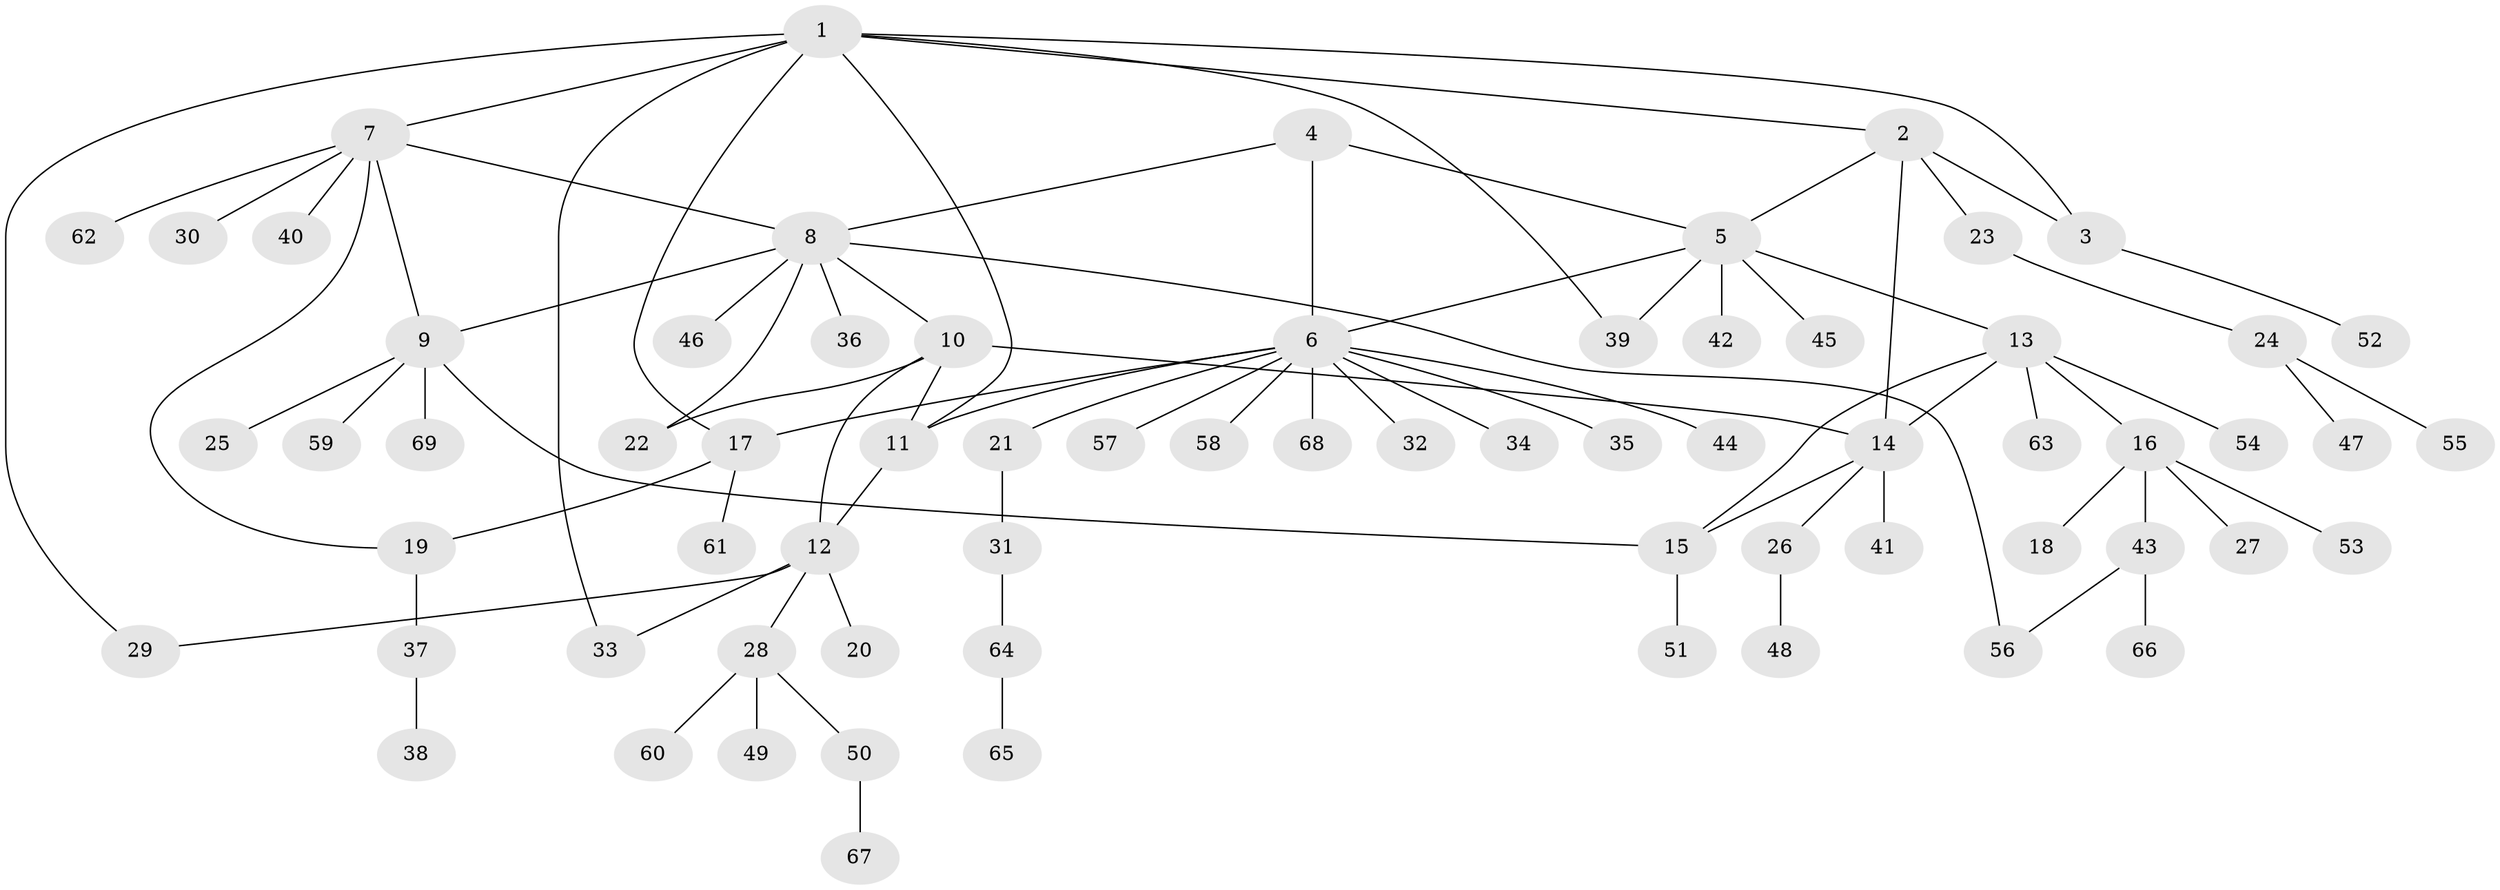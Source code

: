 // Generated by graph-tools (version 1.1) at 2025/16/03/09/25 04:16:02]
// undirected, 69 vertices, 86 edges
graph export_dot {
graph [start="1"]
  node [color=gray90,style=filled];
  1;
  2;
  3;
  4;
  5;
  6;
  7;
  8;
  9;
  10;
  11;
  12;
  13;
  14;
  15;
  16;
  17;
  18;
  19;
  20;
  21;
  22;
  23;
  24;
  25;
  26;
  27;
  28;
  29;
  30;
  31;
  32;
  33;
  34;
  35;
  36;
  37;
  38;
  39;
  40;
  41;
  42;
  43;
  44;
  45;
  46;
  47;
  48;
  49;
  50;
  51;
  52;
  53;
  54;
  55;
  56;
  57;
  58;
  59;
  60;
  61;
  62;
  63;
  64;
  65;
  66;
  67;
  68;
  69;
  1 -- 2;
  1 -- 3;
  1 -- 7;
  1 -- 11;
  1 -- 17;
  1 -- 29;
  1 -- 33;
  1 -- 39;
  2 -- 3;
  2 -- 5;
  2 -- 14;
  2 -- 23;
  3 -- 52;
  4 -- 5;
  4 -- 6;
  4 -- 8;
  5 -- 6;
  5 -- 13;
  5 -- 39;
  5 -- 42;
  5 -- 45;
  6 -- 11;
  6 -- 17;
  6 -- 21;
  6 -- 32;
  6 -- 34;
  6 -- 35;
  6 -- 44;
  6 -- 57;
  6 -- 58;
  6 -- 68;
  7 -- 8;
  7 -- 9;
  7 -- 19;
  7 -- 30;
  7 -- 40;
  7 -- 62;
  8 -- 9;
  8 -- 10;
  8 -- 22;
  8 -- 36;
  8 -- 46;
  8 -- 56;
  9 -- 15;
  9 -- 25;
  9 -- 59;
  9 -- 69;
  10 -- 11;
  10 -- 12;
  10 -- 14;
  10 -- 22;
  11 -- 12;
  12 -- 20;
  12 -- 28;
  12 -- 29;
  12 -- 33;
  13 -- 14;
  13 -- 15;
  13 -- 16;
  13 -- 54;
  13 -- 63;
  14 -- 15;
  14 -- 26;
  14 -- 41;
  15 -- 51;
  16 -- 18;
  16 -- 27;
  16 -- 43;
  16 -- 53;
  17 -- 19;
  17 -- 61;
  19 -- 37;
  21 -- 31;
  23 -- 24;
  24 -- 47;
  24 -- 55;
  26 -- 48;
  28 -- 49;
  28 -- 50;
  28 -- 60;
  31 -- 64;
  37 -- 38;
  43 -- 56;
  43 -- 66;
  50 -- 67;
  64 -- 65;
}
